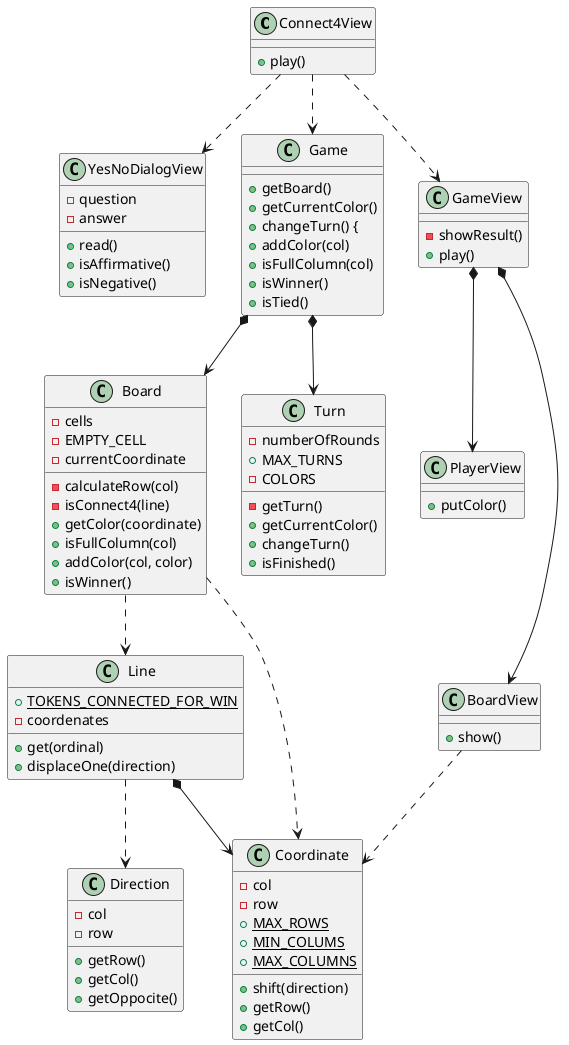 @startuml
Connect4View ..> YesNoDialogView
Connect4View ..> Game
Connect4View ..> GameView
Connect4View : + play()

YesNoDialogView : - question
YesNoDialogView : - answer
YesNoDialogView : + read()
YesNoDialogView : + isAffirmative()
YesNoDialogView : + isNegative()

GameView : - showResult()
GameView : + play()
GameView *--> PlayerView
GameView *--> BoardView

PlayerView : + putColor()

BoardView : + show()
BoardView ..> Coordinate

Game *--> Board
Game *--> Turn
Game : + getBoard()
Game : + getCurrentColor()
Game : + changeTurn() {
Game : + addColor(col)
Game : + isFullColumn(col)
Game : + isWinner()
Game : + isTied()

Board ..> Line
Board ..> Coordinate
Board : - cells
Board : - EMPTY_CELL
Board : - currentCoordinate
Board : - calculateRow(col)
Board : - isConnect4(line)
Board : + getColor(coordinate)
Board : + isFullColumn(col)
Board : + addColor(col, color)
Board : + isWinner()

Turn : - numberOfRounds
Turn : + MAX_TURNS
Turn : - COLORS
Turn : - getTurn()
Turn : + getCurrentColor()
Turn : + changeTurn()
Turn : + isFinished()

Line : + {static} TOKENS_CONNECTED_FOR_WIN
Line *--> Coordinate
Line : - coordenates
Line : + get(ordinal)
Line : + displaceOne(direction)
Line ..> Direction

Direction : - col
Direction : - row
Direction : + getRow()
Direction : + getCol()
Direction : + getOppocite()

Coordinate : - col
Coordinate : - row
Coordinate : + shift(direction)
Coordinate : + getRow()
Coordinate : + getCol()
Coordinate : + {static} MAX_ROWS
Coordinate : + {static} MIN_COLUMS
Coordinate : + {static} MAX_COLUMNS

@enduml